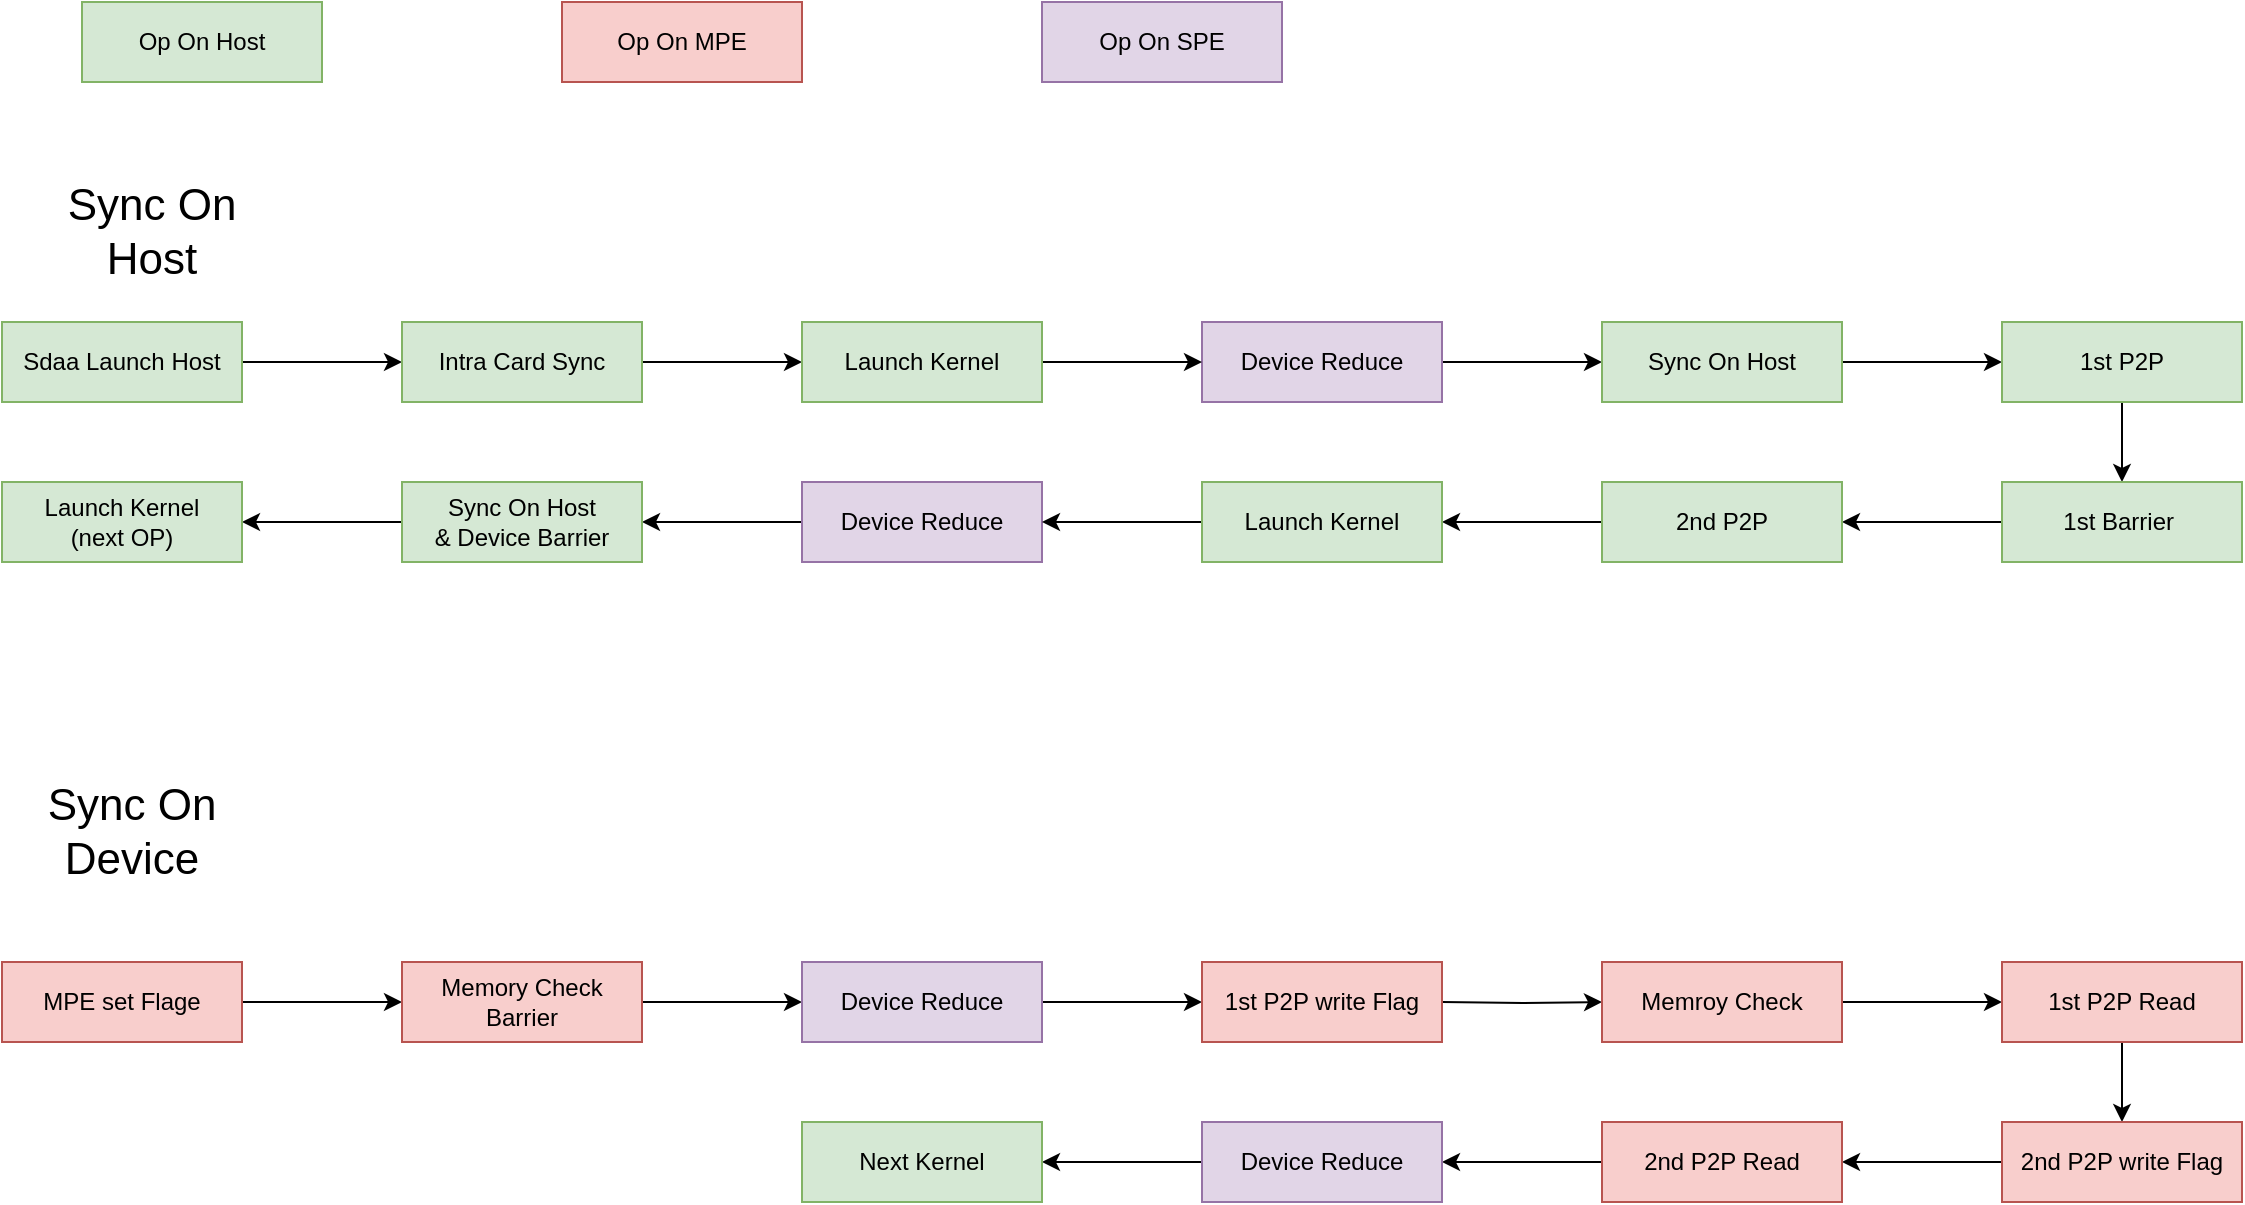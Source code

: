 <mxfile version="21.3.4" type="github">
  <diagram name="Page-1" id="34WbG06q4X-tlrVfDNdB">
    <mxGraphModel dx="2074" dy="1156" grid="1" gridSize="10" guides="1" tooltips="1" connect="1" arrows="1" fold="1" page="1" pageScale="1" pageWidth="850" pageHeight="1100" math="0" shadow="0">
      <root>
        <mxCell id="0" />
        <mxCell id="1" parent="0" />
        <mxCell id="yayjriu8w-TX4j0VbP-U-9" value="" style="edgeStyle=orthogonalEdgeStyle;rounded=0;orthogonalLoop=1;jettySize=auto;html=1;" edge="1" parent="1" source="yayjriu8w-TX4j0VbP-U-1" target="yayjriu8w-TX4j0VbP-U-6">
          <mxGeometry relative="1" as="geometry" />
        </mxCell>
        <mxCell id="yayjriu8w-TX4j0VbP-U-1" value="Device Reduce" style="rounded=0;whiteSpace=wrap;html=1;fillColor=#e1d5e7;strokeColor=#9673a6;" vertex="1" parent="1">
          <mxGeometry x="600" y="200" width="120" height="40" as="geometry" />
        </mxCell>
        <mxCell id="yayjriu8w-TX4j0VbP-U-4" value="" style="edgeStyle=orthogonalEdgeStyle;rounded=0;orthogonalLoop=1;jettySize=auto;html=1;" edge="1" parent="1" source="yayjriu8w-TX4j0VbP-U-2" target="yayjriu8w-TX4j0VbP-U-3">
          <mxGeometry relative="1" as="geometry" />
        </mxCell>
        <mxCell id="yayjriu8w-TX4j0VbP-U-2" value="Sdaa Launch Host" style="rounded=0;whiteSpace=wrap;html=1;fillColor=#d5e8d4;strokeColor=#82b366;" vertex="1" parent="1">
          <mxGeometry y="200" width="120" height="40" as="geometry" />
        </mxCell>
        <mxCell id="yayjriu8w-TX4j0VbP-U-14" value="" style="edgeStyle=orthogonalEdgeStyle;rounded=0;orthogonalLoop=1;jettySize=auto;html=1;" edge="1" parent="1" source="yayjriu8w-TX4j0VbP-U-3" target="yayjriu8w-TX4j0VbP-U-12">
          <mxGeometry relative="1" as="geometry" />
        </mxCell>
        <mxCell id="yayjriu8w-TX4j0VbP-U-3" value="Intra Card Sync" style="rounded=0;whiteSpace=wrap;html=1;fillColor=#d5e8d4;strokeColor=#82b366;" vertex="1" parent="1">
          <mxGeometry x="200" y="200" width="120" height="40" as="geometry" />
        </mxCell>
        <mxCell id="yayjriu8w-TX4j0VbP-U-10" value="" style="edgeStyle=orthogonalEdgeStyle;rounded=0;orthogonalLoop=1;jettySize=auto;html=1;" edge="1" parent="1" source="yayjriu8w-TX4j0VbP-U-6" target="yayjriu8w-TX4j0VbP-U-7">
          <mxGeometry relative="1" as="geometry" />
        </mxCell>
        <mxCell id="yayjriu8w-TX4j0VbP-U-6" value="Sync On Host" style="rounded=0;whiteSpace=wrap;html=1;fillColor=#d5e8d4;strokeColor=#82b366;" vertex="1" parent="1">
          <mxGeometry x="800" y="200" width="120" height="40" as="geometry" />
        </mxCell>
        <mxCell id="yayjriu8w-TX4j0VbP-U-11" value="" style="edgeStyle=orthogonalEdgeStyle;rounded=0;orthogonalLoop=1;jettySize=auto;html=1;" edge="1" parent="1" source="yayjriu8w-TX4j0VbP-U-7" target="yayjriu8w-TX4j0VbP-U-8">
          <mxGeometry relative="1" as="geometry" />
        </mxCell>
        <mxCell id="yayjriu8w-TX4j0VbP-U-7" value="1st P2P" style="rounded=0;whiteSpace=wrap;html=1;fillColor=#d5e8d4;strokeColor=#82b366;" vertex="1" parent="1">
          <mxGeometry x="1000" y="200" width="120" height="40" as="geometry" />
        </mxCell>
        <mxCell id="yayjriu8w-TX4j0VbP-U-16" value="" style="edgeStyle=orthogonalEdgeStyle;rounded=0;orthogonalLoop=1;jettySize=auto;html=1;" edge="1" parent="1" source="yayjriu8w-TX4j0VbP-U-8" target="yayjriu8w-TX4j0VbP-U-15">
          <mxGeometry relative="1" as="geometry" />
        </mxCell>
        <mxCell id="yayjriu8w-TX4j0VbP-U-8" value="1st Barrier&amp;nbsp;" style="rounded=0;whiteSpace=wrap;html=1;fillColor=#d5e8d4;strokeColor=#82b366;" vertex="1" parent="1">
          <mxGeometry x="1000" y="280" width="120" height="40" as="geometry" />
        </mxCell>
        <mxCell id="yayjriu8w-TX4j0VbP-U-13" value="" style="edgeStyle=orthogonalEdgeStyle;rounded=0;orthogonalLoop=1;jettySize=auto;html=1;" edge="1" parent="1" source="yayjriu8w-TX4j0VbP-U-12" target="yayjriu8w-TX4j0VbP-U-1">
          <mxGeometry relative="1" as="geometry" />
        </mxCell>
        <mxCell id="yayjriu8w-TX4j0VbP-U-12" value="Launch Kernel" style="rounded=0;whiteSpace=wrap;html=1;fillColor=#d5e8d4;strokeColor=#82b366;" vertex="1" parent="1">
          <mxGeometry x="400" y="200" width="120" height="40" as="geometry" />
        </mxCell>
        <mxCell id="yayjriu8w-TX4j0VbP-U-22" value="" style="edgeStyle=orthogonalEdgeStyle;rounded=0;orthogonalLoop=1;jettySize=auto;html=1;" edge="1" parent="1" source="yayjriu8w-TX4j0VbP-U-15" target="yayjriu8w-TX4j0VbP-U-21">
          <mxGeometry relative="1" as="geometry" />
        </mxCell>
        <mxCell id="yayjriu8w-TX4j0VbP-U-15" value="2nd P2P" style="rounded=0;whiteSpace=wrap;html=1;fillColor=#d5e8d4;strokeColor=#82b366;" vertex="1" parent="1">
          <mxGeometry x="800" y="280" width="120" height="40" as="geometry" />
        </mxCell>
        <mxCell id="yayjriu8w-TX4j0VbP-U-20" value="" style="edgeStyle=orthogonalEdgeStyle;rounded=0;orthogonalLoop=1;jettySize=auto;html=1;" edge="1" parent="1" source="yayjriu8w-TX4j0VbP-U-17" target="yayjriu8w-TX4j0VbP-U-19">
          <mxGeometry relative="1" as="geometry" />
        </mxCell>
        <mxCell id="yayjriu8w-TX4j0VbP-U-17" value="Device Reduce" style="rounded=0;whiteSpace=wrap;html=1;fillColor=#e1d5e7;strokeColor=#9673a6;" vertex="1" parent="1">
          <mxGeometry x="400" y="280" width="120" height="40" as="geometry" />
        </mxCell>
        <mxCell id="yayjriu8w-TX4j0VbP-U-26" value="" style="edgeStyle=orthogonalEdgeStyle;rounded=0;orthogonalLoop=1;jettySize=auto;html=1;" edge="1" parent="1" source="yayjriu8w-TX4j0VbP-U-19" target="yayjriu8w-TX4j0VbP-U-25">
          <mxGeometry relative="1" as="geometry" />
        </mxCell>
        <mxCell id="yayjriu8w-TX4j0VbP-U-19" value="Sync On Host&lt;br&gt;&amp;amp; Device Barrier" style="rounded=0;whiteSpace=wrap;html=1;fillColor=#d5e8d4;strokeColor=#82b366;" vertex="1" parent="1">
          <mxGeometry x="200" y="280" width="120" height="40" as="geometry" />
        </mxCell>
        <mxCell id="yayjriu8w-TX4j0VbP-U-23" value="" style="edgeStyle=orthogonalEdgeStyle;rounded=0;orthogonalLoop=1;jettySize=auto;html=1;" edge="1" parent="1" source="yayjriu8w-TX4j0VbP-U-21" target="yayjriu8w-TX4j0VbP-U-17">
          <mxGeometry relative="1" as="geometry" />
        </mxCell>
        <mxCell id="yayjriu8w-TX4j0VbP-U-21" value="Launch Kernel" style="rounded=0;whiteSpace=wrap;html=1;fillColor=#d5e8d4;strokeColor=#82b366;" vertex="1" parent="1">
          <mxGeometry x="600" y="280" width="120" height="40" as="geometry" />
        </mxCell>
        <mxCell id="yayjriu8w-TX4j0VbP-U-25" value="Launch Kernel&lt;br&gt;(next OP)" style="rounded=0;whiteSpace=wrap;html=1;fillColor=#d5e8d4;strokeColor=#82b366;" vertex="1" parent="1">
          <mxGeometry y="280" width="120" height="40" as="geometry" />
        </mxCell>
        <mxCell id="yayjriu8w-TX4j0VbP-U-27" value="" style="edgeStyle=orthogonalEdgeStyle;rounded=0;orthogonalLoop=1;jettySize=auto;html=1;" edge="1" parent="1" target="yayjriu8w-TX4j0VbP-U-34">
          <mxGeometry relative="1" as="geometry">
            <mxPoint x="720" y="540" as="sourcePoint" />
          </mxGeometry>
        </mxCell>
        <mxCell id="yayjriu8w-TX4j0VbP-U-29" value="" style="edgeStyle=orthogonalEdgeStyle;rounded=0;orthogonalLoop=1;jettySize=auto;html=1;" edge="1" parent="1" source="yayjriu8w-TX4j0VbP-U-30" target="yayjriu8w-TX4j0VbP-U-32">
          <mxGeometry relative="1" as="geometry" />
        </mxCell>
        <mxCell id="yayjriu8w-TX4j0VbP-U-30" value="MPE set Flage" style="rounded=0;whiteSpace=wrap;html=1;fillColor=#f8cecc;strokeColor=#b85450;" vertex="1" parent="1">
          <mxGeometry y="520" width="120" height="40" as="geometry" />
        </mxCell>
        <mxCell id="yayjriu8w-TX4j0VbP-U-31" value="" style="edgeStyle=orthogonalEdgeStyle;rounded=0;orthogonalLoop=1;jettySize=auto;html=1;" edge="1" parent="1" source="yayjriu8w-TX4j0VbP-U-32">
          <mxGeometry relative="1" as="geometry">
            <mxPoint x="400" y="540" as="targetPoint" />
          </mxGeometry>
        </mxCell>
        <mxCell id="yayjriu8w-TX4j0VbP-U-32" value="Memory Check&lt;br&gt;Barrier" style="rounded=0;whiteSpace=wrap;html=1;fillColor=#f8cecc;strokeColor=#b85450;" vertex="1" parent="1">
          <mxGeometry x="200" y="520" width="120" height="40" as="geometry" />
        </mxCell>
        <mxCell id="yayjriu8w-TX4j0VbP-U-33" value="" style="edgeStyle=orthogonalEdgeStyle;rounded=0;orthogonalLoop=1;jettySize=auto;html=1;" edge="1" parent="1" source="yayjriu8w-TX4j0VbP-U-34" target="yayjriu8w-TX4j0VbP-U-36">
          <mxGeometry relative="1" as="geometry" />
        </mxCell>
        <mxCell id="yayjriu8w-TX4j0VbP-U-34" value="Memroy Check" style="rounded=0;whiteSpace=wrap;html=1;fillColor=#f8cecc;strokeColor=#b85450;" vertex="1" parent="1">
          <mxGeometry x="800" y="520" width="120" height="40" as="geometry" />
        </mxCell>
        <mxCell id="yayjriu8w-TX4j0VbP-U-35" value="" style="edgeStyle=orthogonalEdgeStyle;rounded=0;orthogonalLoop=1;jettySize=auto;html=1;" edge="1" parent="1" source="yayjriu8w-TX4j0VbP-U-36" target="yayjriu8w-TX4j0VbP-U-38">
          <mxGeometry relative="1" as="geometry" />
        </mxCell>
        <mxCell id="yayjriu8w-TX4j0VbP-U-36" value="1st P2P Read" style="rounded=0;whiteSpace=wrap;html=1;fillColor=#f8cecc;strokeColor=#b85450;" vertex="1" parent="1">
          <mxGeometry x="1000" y="520" width="120" height="40" as="geometry" />
        </mxCell>
        <mxCell id="yayjriu8w-TX4j0VbP-U-37" value="" style="edgeStyle=orthogonalEdgeStyle;rounded=0;orthogonalLoop=1;jettySize=auto;html=1;" edge="1" parent="1" source="yayjriu8w-TX4j0VbP-U-38" target="yayjriu8w-TX4j0VbP-U-42">
          <mxGeometry relative="1" as="geometry" />
        </mxCell>
        <mxCell id="yayjriu8w-TX4j0VbP-U-38" value="2nd P2P write Flag" style="rounded=0;whiteSpace=wrap;html=1;fillColor=#f8cecc;strokeColor=#b85450;" vertex="1" parent="1">
          <mxGeometry x="1000" y="600" width="120" height="40" as="geometry" />
        </mxCell>
        <mxCell id="yayjriu8w-TX4j0VbP-U-41" value="" style="edgeStyle=orthogonalEdgeStyle;rounded=0;orthogonalLoop=1;jettySize=auto;html=1;" edge="1" parent="1" source="yayjriu8w-TX4j0VbP-U-42" target="yayjriu8w-TX4j0VbP-U-48">
          <mxGeometry relative="1" as="geometry" />
        </mxCell>
        <mxCell id="yayjriu8w-TX4j0VbP-U-42" value="2nd P2P Read" style="rounded=0;whiteSpace=wrap;html=1;fillColor=#f8cecc;strokeColor=#b85450;" vertex="1" parent="1">
          <mxGeometry x="800" y="600" width="120" height="40" as="geometry" />
        </mxCell>
        <mxCell id="yayjriu8w-TX4j0VbP-U-47" value="" style="edgeStyle=orthogonalEdgeStyle;rounded=0;orthogonalLoop=1;jettySize=auto;html=1;" edge="1" parent="1" source="yayjriu8w-TX4j0VbP-U-48">
          <mxGeometry relative="1" as="geometry">
            <mxPoint x="520" y="620" as="targetPoint" />
          </mxGeometry>
        </mxCell>
        <mxCell id="yayjriu8w-TX4j0VbP-U-48" value="Device Reduce" style="rounded=0;whiteSpace=wrap;html=1;fillColor=#e1d5e7;strokeColor=#9673a6;" vertex="1" parent="1">
          <mxGeometry x="600" y="600" width="120" height="40" as="geometry" />
        </mxCell>
        <mxCell id="yayjriu8w-TX4j0VbP-U-49" value="Next Kernel" style="rounded=0;whiteSpace=wrap;html=1;fillColor=#d5e8d4;strokeColor=#82b366;" vertex="1" parent="1">
          <mxGeometry x="400" y="600" width="120" height="40" as="geometry" />
        </mxCell>
        <mxCell id="yayjriu8w-TX4j0VbP-U-52" value="" style="edgeStyle=orthogonalEdgeStyle;rounded=0;orthogonalLoop=1;jettySize=auto;html=1;" edge="1" parent="1" source="yayjriu8w-TX4j0VbP-U-50" target="yayjriu8w-TX4j0VbP-U-51">
          <mxGeometry relative="1" as="geometry" />
        </mxCell>
        <mxCell id="yayjriu8w-TX4j0VbP-U-50" value="Device Reduce" style="rounded=0;whiteSpace=wrap;html=1;fillColor=#e1d5e7;strokeColor=#9673a6;" vertex="1" parent="1">
          <mxGeometry x="400" y="520" width="120" height="40" as="geometry" />
        </mxCell>
        <mxCell id="yayjriu8w-TX4j0VbP-U-51" value="1st P2P write Flag" style="rounded=0;whiteSpace=wrap;html=1;fillColor=#f8cecc;strokeColor=#b85450;" vertex="1" parent="1">
          <mxGeometry x="600" y="520" width="120" height="40" as="geometry" />
        </mxCell>
        <mxCell id="yayjriu8w-TX4j0VbP-U-55" value="&lt;font style=&quot;font-size: 22px;&quot;&gt;Sync On Host&lt;/font&gt;" style="text;html=1;strokeColor=none;fillColor=none;align=center;verticalAlign=middle;whiteSpace=wrap;rounded=0;" vertex="1" parent="1">
          <mxGeometry x="20" y="140" width="110" height="30" as="geometry" />
        </mxCell>
        <mxCell id="yayjriu8w-TX4j0VbP-U-56" value="&lt;font style=&quot;font-size: 22px;&quot;&gt;Sync On&lt;br&gt;Device&lt;br&gt;&lt;/font&gt;" style="text;html=1;strokeColor=none;fillColor=none;align=center;verticalAlign=middle;whiteSpace=wrap;rounded=0;" vertex="1" parent="1">
          <mxGeometry x="10" y="440" width="110" height="30" as="geometry" />
        </mxCell>
        <mxCell id="yayjriu8w-TX4j0VbP-U-57" value="Op On Host" style="rounded=0;whiteSpace=wrap;html=1;fillColor=#d5e8d4;strokeColor=#82b366;" vertex="1" parent="1">
          <mxGeometry x="40" y="40" width="120" height="40" as="geometry" />
        </mxCell>
        <mxCell id="yayjriu8w-TX4j0VbP-U-58" value="Op On MPE" style="rounded=0;whiteSpace=wrap;html=1;fillColor=#f8cecc;strokeColor=#b85450;" vertex="1" parent="1">
          <mxGeometry x="280" y="40" width="120" height="40" as="geometry" />
        </mxCell>
        <mxCell id="yayjriu8w-TX4j0VbP-U-59" value="Op On SPE" style="rounded=0;whiteSpace=wrap;html=1;fillColor=#e1d5e7;strokeColor=#9673a6;" vertex="1" parent="1">
          <mxGeometry x="520" y="40" width="120" height="40" as="geometry" />
        </mxCell>
      </root>
    </mxGraphModel>
  </diagram>
</mxfile>
